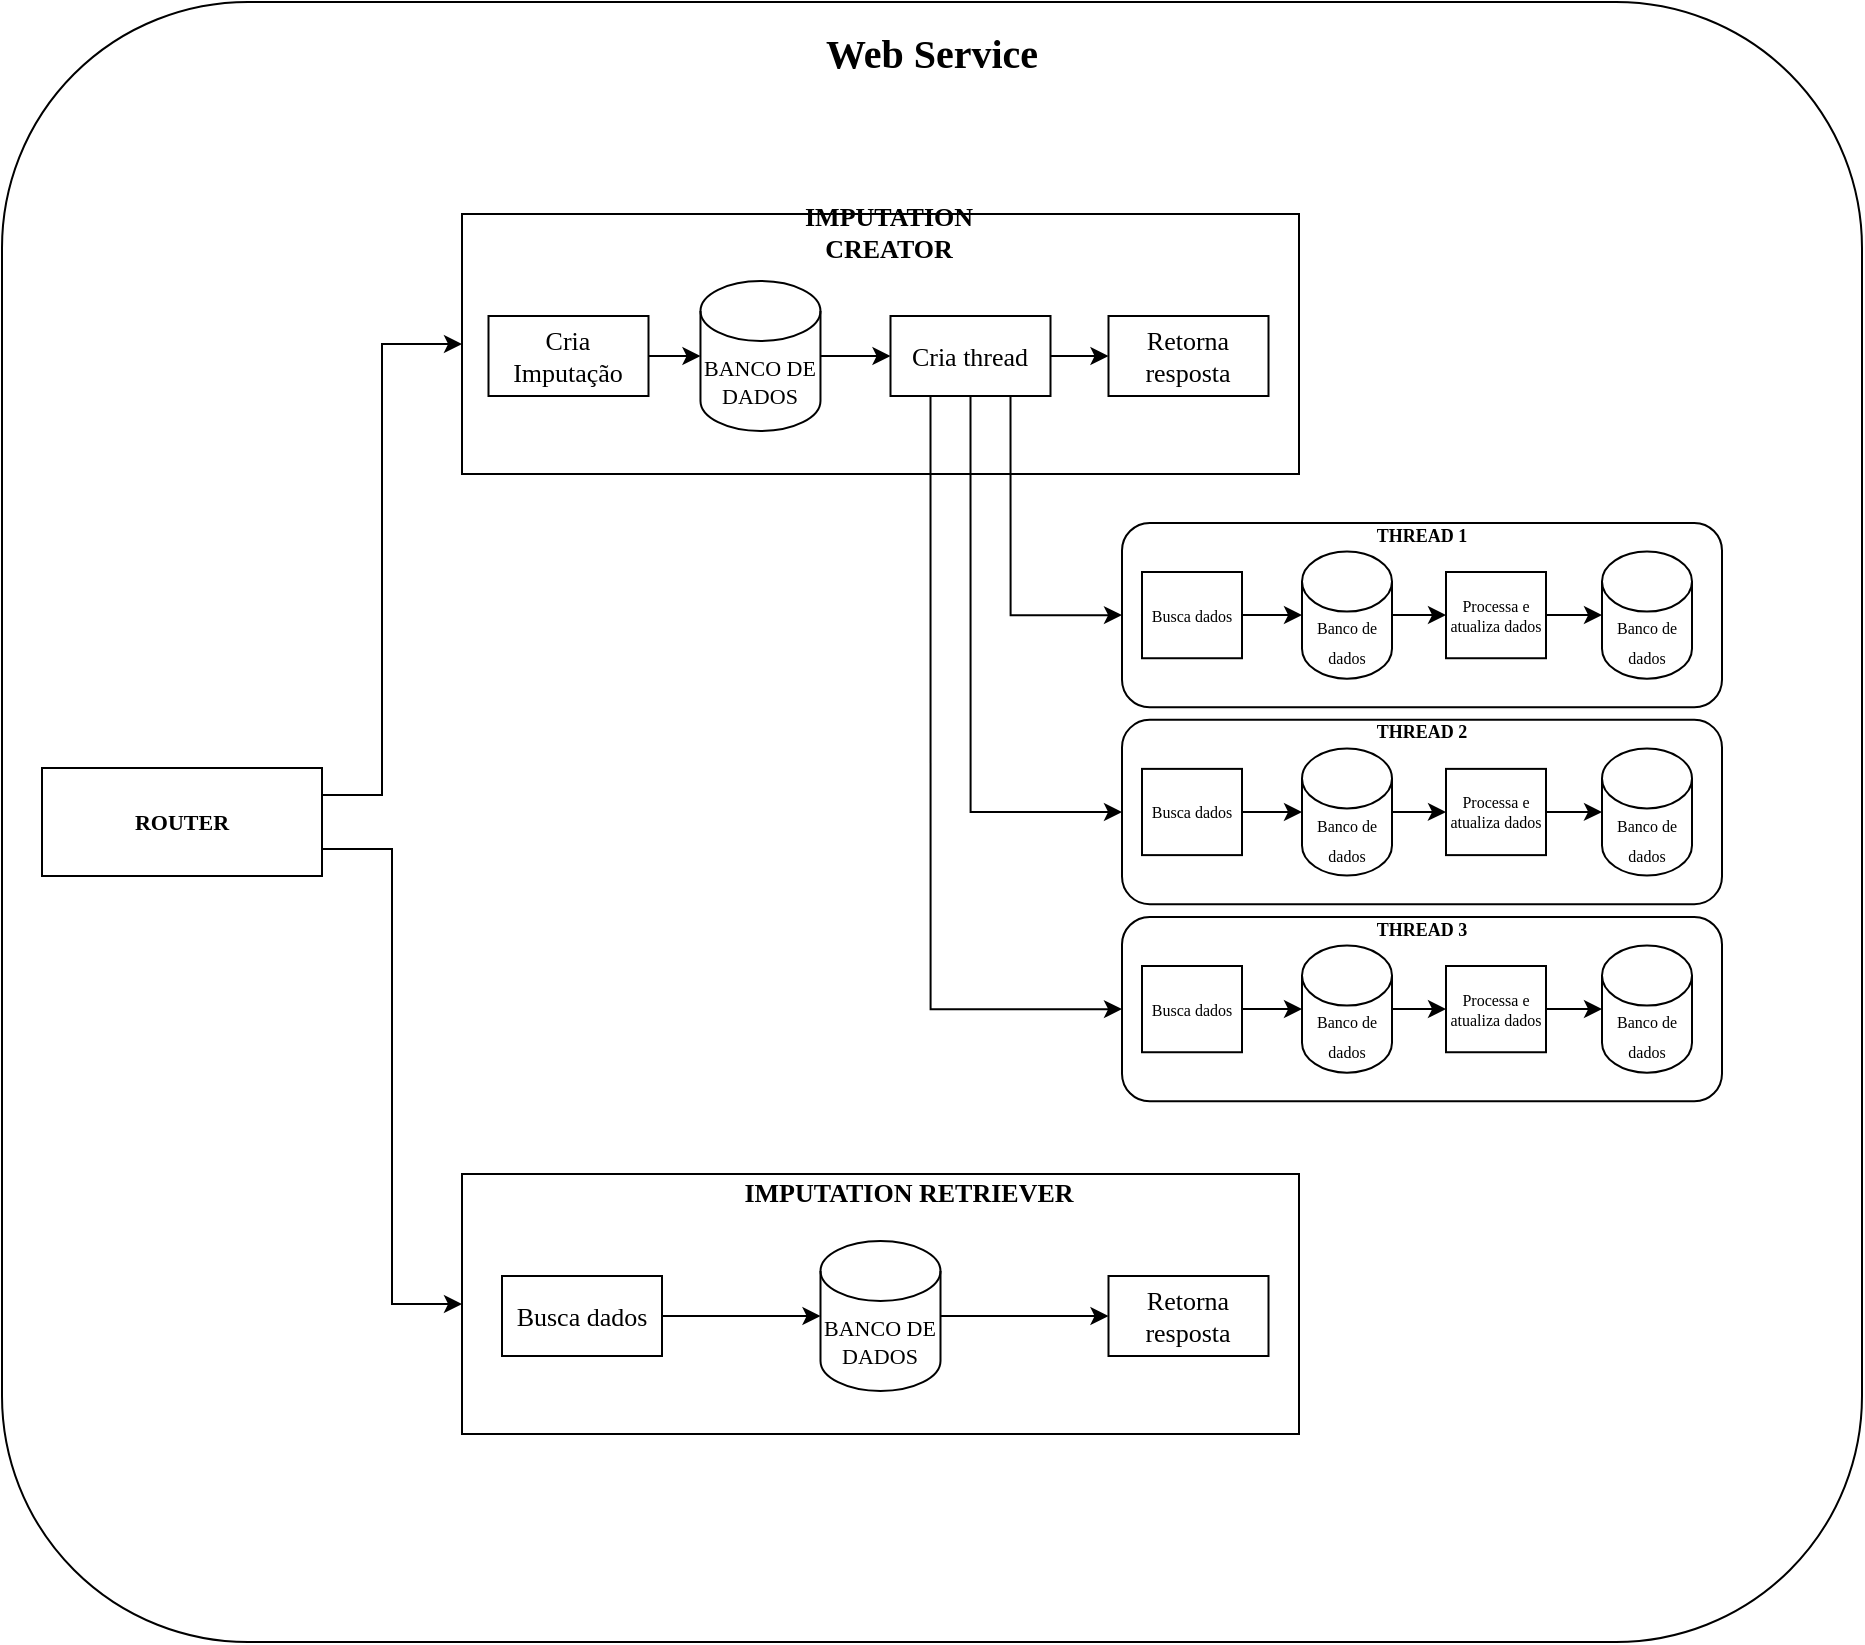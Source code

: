 <mxfile version="20.6.0" type="gitlab">
  <diagram id="seX18nJwCxmoSUvv63Jf" name="Página-1">
    <mxGraphModel dx="2475" dy="1470" grid="1" gridSize="10" guides="1" tooltips="1" connect="1" arrows="1" fold="1" page="1" pageScale="1" pageWidth="827" pageHeight="1169" math="0" shadow="0">
      <root>
        <mxCell id="0" />
        <mxCell id="1" parent="0" />
        <mxCell id="0dK_D2TtvEf-nO8ammGZ-171" value="" style="group" vertex="1" connectable="0" parent="1">
          <mxGeometry x="660" y="180" width="930" height="820" as="geometry" />
        </mxCell>
        <mxCell id="0dK_D2TtvEf-nO8ammGZ-1" value="" style="rounded=1;whiteSpace=wrap;html=1;" vertex="1" parent="0dK_D2TtvEf-nO8ammGZ-171">
          <mxGeometry width="930" height="820" as="geometry" />
        </mxCell>
        <mxCell id="0dK_D2TtvEf-nO8ammGZ-19" value="Web Service" style="text;html=1;strokeColor=none;fillColor=none;align=center;verticalAlign=middle;whiteSpace=wrap;rounded=0;fontFamily=Lucida Console;fontSize=20;fontStyle=1" vertex="1" parent="0dK_D2TtvEf-nO8ammGZ-171">
          <mxGeometry x="395" y="10" width="140" height="30" as="geometry" />
        </mxCell>
        <mxCell id="0dK_D2TtvEf-nO8ammGZ-90" value="" style="group;fontFamily=Lucida Console;" vertex="1" connectable="0" parent="0dK_D2TtvEf-nO8ammGZ-171">
          <mxGeometry x="230" y="102" width="418.5" height="134" as="geometry" />
        </mxCell>
        <mxCell id="0dK_D2TtvEf-nO8ammGZ-25" value="" style="rounded=0;whiteSpace=wrap;html=1;fontFamily=Lucida Console;" vertex="1" parent="0dK_D2TtvEf-nO8ammGZ-90">
          <mxGeometry y="4" width="418.5" height="130" as="geometry" />
        </mxCell>
        <mxCell id="0dK_D2TtvEf-nO8ammGZ-49" value="IMPUTATION CREATOR" style="text;html=1;strokeColor=none;fillColor=none;align=center;verticalAlign=middle;whiteSpace=wrap;rounded=0;fontFamily=Lucida Console;fontSize=13;fontStyle=1" vertex="1" parent="0dK_D2TtvEf-nO8ammGZ-90">
          <mxGeometry x="136.75" y="-2" width="153.25" height="30" as="geometry" />
        </mxCell>
        <mxCell id="0dK_D2TtvEf-nO8ammGZ-50" value="Cria Imputação" style="rounded=0;whiteSpace=wrap;html=1;fontFamily=Lucida Console;fontSize=13;" vertex="1" parent="0dK_D2TtvEf-nO8ammGZ-90">
          <mxGeometry x="13.25" y="55" width="80" height="40" as="geometry" />
        </mxCell>
        <mxCell id="0dK_D2TtvEf-nO8ammGZ-52" value="&lt;font style=&quot;font-size: 11px;&quot;&gt;BANCO DE DADOS&lt;/font&gt;" style="shape=cylinder3;whiteSpace=wrap;html=1;boundedLbl=1;backgroundOutline=1;size=15;fontFamily=Lucida Console;fontSize=11;" vertex="1" parent="0dK_D2TtvEf-nO8ammGZ-90">
          <mxGeometry x="119.24" y="37.5" width="60" height="75" as="geometry" />
        </mxCell>
        <mxCell id="0dK_D2TtvEf-nO8ammGZ-54" style="edgeStyle=orthogonalEdgeStyle;rounded=0;orthogonalLoop=1;jettySize=auto;html=1;exitX=1;exitY=0.5;exitDx=0;exitDy=0;entryX=0;entryY=0.5;entryDx=0;entryDy=0;entryPerimeter=0;fontFamily=Lucida Console;fontSize=13;" edge="1" parent="0dK_D2TtvEf-nO8ammGZ-90" source="0dK_D2TtvEf-nO8ammGZ-50" target="0dK_D2TtvEf-nO8ammGZ-52">
          <mxGeometry relative="1" as="geometry" />
        </mxCell>
        <mxCell id="0dK_D2TtvEf-nO8ammGZ-55" value="Cria thread" style="rounded=0;whiteSpace=wrap;html=1;fontFamily=Lucida Console;fontSize=13;" vertex="1" parent="0dK_D2TtvEf-nO8ammGZ-90">
          <mxGeometry x="214.25" y="55" width="80" height="40" as="geometry" />
        </mxCell>
        <mxCell id="0dK_D2TtvEf-nO8ammGZ-56" style="edgeStyle=orthogonalEdgeStyle;rounded=0;orthogonalLoop=1;jettySize=auto;html=1;entryX=0;entryY=0.5;entryDx=0;entryDy=0;fontFamily=Lucida Console;fontSize=13;" edge="1" parent="0dK_D2TtvEf-nO8ammGZ-90" source="0dK_D2TtvEf-nO8ammGZ-52" target="0dK_D2TtvEf-nO8ammGZ-55">
          <mxGeometry relative="1" as="geometry" />
        </mxCell>
        <mxCell id="0dK_D2TtvEf-nO8ammGZ-66" value="Retorna resposta" style="rounded=0;whiteSpace=wrap;html=1;fontFamily=Lucida Console;fontSize=13;" vertex="1" parent="0dK_D2TtvEf-nO8ammGZ-90">
          <mxGeometry x="323.25" y="55" width="80" height="40" as="geometry" />
        </mxCell>
        <mxCell id="0dK_D2TtvEf-nO8ammGZ-67" style="edgeStyle=orthogonalEdgeStyle;rounded=0;orthogonalLoop=1;jettySize=auto;html=1;entryX=0;entryY=0.5;entryDx=0;entryDy=0;fontFamily=Lucida Console;fontSize=12;" edge="1" parent="0dK_D2TtvEf-nO8ammGZ-90" source="0dK_D2TtvEf-nO8ammGZ-55" target="0dK_D2TtvEf-nO8ammGZ-66">
          <mxGeometry relative="1" as="geometry" />
        </mxCell>
        <mxCell id="0dK_D2TtvEf-nO8ammGZ-113" value="" style="group;fontSize=14;fontFamily=Lucida Console;" vertex="1" connectable="0" parent="0dK_D2TtvEf-nO8ammGZ-171">
          <mxGeometry x="560" y="260.44" width="300" height="92.24" as="geometry" />
        </mxCell>
        <mxCell id="0dK_D2TtvEf-nO8ammGZ-62" value="" style="rounded=1;whiteSpace=wrap;html=1;fontFamily=Lucida Console;fontSize=12;" vertex="1" parent="0dK_D2TtvEf-nO8ammGZ-113">
          <mxGeometry width="300" height="92.24" as="geometry" />
        </mxCell>
        <mxCell id="0dK_D2TtvEf-nO8ammGZ-105" value="Busca dados" style="rounded=0;whiteSpace=wrap;html=1;fontFamily=Lucida Console;fontSize=8;" vertex="1" parent="0dK_D2TtvEf-nO8ammGZ-113">
          <mxGeometry x="10" y="24.56" width="50" height="43.12" as="geometry" />
        </mxCell>
        <mxCell id="0dK_D2TtvEf-nO8ammGZ-106" value="&lt;font style=&quot;font-size: 8px;&quot;&gt;Banco de dados&lt;/font&gt;" style="shape=cylinder3;whiteSpace=wrap;html=1;boundedLbl=1;backgroundOutline=1;size=15;fontFamily=Lucida Console;fontSize=12;" vertex="1" parent="0dK_D2TtvEf-nO8ammGZ-113">
          <mxGeometry x="90" y="14.35" width="45" height="63.54" as="geometry" />
        </mxCell>
        <mxCell id="0dK_D2TtvEf-nO8ammGZ-107" style="edgeStyle=orthogonalEdgeStyle;rounded=0;orthogonalLoop=1;jettySize=auto;html=1;entryX=0;entryY=0.5;entryDx=0;entryDy=0;entryPerimeter=0;fontFamily=Lucida Console;fontSize=8;" edge="1" parent="0dK_D2TtvEf-nO8ammGZ-113" source="0dK_D2TtvEf-nO8ammGZ-105" target="0dK_D2TtvEf-nO8ammGZ-106">
          <mxGeometry relative="1" as="geometry" />
        </mxCell>
        <mxCell id="0dK_D2TtvEf-nO8ammGZ-108" value="Processa e atualiza dados" style="rounded=0;whiteSpace=wrap;html=1;fontFamily=Lucida Console;fontSize=8;" vertex="1" parent="0dK_D2TtvEf-nO8ammGZ-113">
          <mxGeometry x="162" y="24.56" width="50" height="43.12" as="geometry" />
        </mxCell>
        <mxCell id="0dK_D2TtvEf-nO8ammGZ-110" style="edgeStyle=orthogonalEdgeStyle;rounded=0;orthogonalLoop=1;jettySize=auto;html=1;entryX=0;entryY=0.5;entryDx=0;entryDy=0;fontFamily=Lucida Console;fontSize=8;" edge="1" parent="0dK_D2TtvEf-nO8ammGZ-113" source="0dK_D2TtvEf-nO8ammGZ-106" target="0dK_D2TtvEf-nO8ammGZ-108">
          <mxGeometry relative="1" as="geometry" />
        </mxCell>
        <mxCell id="0dK_D2TtvEf-nO8ammGZ-109" value="&lt;font style=&quot;font-size: 8px;&quot;&gt;Banco de dados&lt;/font&gt;" style="shape=cylinder3;whiteSpace=wrap;html=1;boundedLbl=1;backgroundOutline=1;size=15;fontFamily=Lucida Console;fontSize=12;" vertex="1" parent="0dK_D2TtvEf-nO8ammGZ-113">
          <mxGeometry x="240" y="14.35" width="45" height="63.54" as="geometry" />
        </mxCell>
        <mxCell id="0dK_D2TtvEf-nO8ammGZ-111" style="edgeStyle=orthogonalEdgeStyle;rounded=0;orthogonalLoop=1;jettySize=auto;html=1;entryX=0;entryY=0.5;entryDx=0;entryDy=0;entryPerimeter=0;fontFamily=Lucida Console;fontSize=8;" edge="1" parent="0dK_D2TtvEf-nO8ammGZ-113" source="0dK_D2TtvEf-nO8ammGZ-108" target="0dK_D2TtvEf-nO8ammGZ-109">
          <mxGeometry relative="1" as="geometry" />
        </mxCell>
        <mxCell id="0dK_D2TtvEf-nO8ammGZ-134" value="THREAD 1" style="text;html=1;strokeColor=none;fillColor=none;align=center;verticalAlign=middle;whiteSpace=wrap;rounded=0;fontFamily=Lucida Console;fontSize=9;fontStyle=1" vertex="1" parent="0dK_D2TtvEf-nO8ammGZ-113">
          <mxGeometry x="120" y="-8.44" width="60" height="30" as="geometry" />
        </mxCell>
        <mxCell id="0dK_D2TtvEf-nO8ammGZ-114" value="" style="group;fontFamily=Lucida Console;fontStyle=1" vertex="1" connectable="0" parent="0dK_D2TtvEf-nO8ammGZ-171">
          <mxGeometry x="560" y="358.88" width="300" height="92.24" as="geometry" />
        </mxCell>
        <mxCell id="0dK_D2TtvEf-nO8ammGZ-115" value="" style="rounded=1;whiteSpace=wrap;html=1;fontFamily=Lucida Console;fontSize=12;" vertex="1" parent="0dK_D2TtvEf-nO8ammGZ-114">
          <mxGeometry width="300" height="92.24" as="geometry" />
        </mxCell>
        <mxCell id="0dK_D2TtvEf-nO8ammGZ-116" value="Busca dados" style="rounded=0;whiteSpace=wrap;html=1;fontFamily=Lucida Console;fontSize=8;" vertex="1" parent="0dK_D2TtvEf-nO8ammGZ-114">
          <mxGeometry x="10" y="24.56" width="50" height="43.12" as="geometry" />
        </mxCell>
        <mxCell id="0dK_D2TtvEf-nO8ammGZ-117" value="&lt;font style=&quot;font-size: 8px;&quot;&gt;Banco de dados&lt;/font&gt;" style="shape=cylinder3;whiteSpace=wrap;html=1;boundedLbl=1;backgroundOutline=1;size=15;fontFamily=Lucida Console;fontSize=12;" vertex="1" parent="0dK_D2TtvEf-nO8ammGZ-114">
          <mxGeometry x="90" y="14.35" width="45" height="63.54" as="geometry" />
        </mxCell>
        <mxCell id="0dK_D2TtvEf-nO8ammGZ-118" style="edgeStyle=orthogonalEdgeStyle;rounded=0;orthogonalLoop=1;jettySize=auto;html=1;entryX=0;entryY=0.5;entryDx=0;entryDy=0;entryPerimeter=0;fontFamily=Lucida Console;fontSize=8;" edge="1" parent="0dK_D2TtvEf-nO8ammGZ-114" source="0dK_D2TtvEf-nO8ammGZ-116" target="0dK_D2TtvEf-nO8ammGZ-117">
          <mxGeometry relative="1" as="geometry" />
        </mxCell>
        <mxCell id="0dK_D2TtvEf-nO8ammGZ-119" value="Processa e atualiza dados" style="rounded=0;whiteSpace=wrap;html=1;fontFamily=Lucida Console;fontSize=8;" vertex="1" parent="0dK_D2TtvEf-nO8ammGZ-114">
          <mxGeometry x="162" y="24.56" width="50" height="43.12" as="geometry" />
        </mxCell>
        <mxCell id="0dK_D2TtvEf-nO8ammGZ-120" style="edgeStyle=orthogonalEdgeStyle;rounded=0;orthogonalLoop=1;jettySize=auto;html=1;entryX=0;entryY=0.5;entryDx=0;entryDy=0;fontFamily=Lucida Console;fontSize=8;" edge="1" parent="0dK_D2TtvEf-nO8ammGZ-114" source="0dK_D2TtvEf-nO8ammGZ-117" target="0dK_D2TtvEf-nO8ammGZ-119">
          <mxGeometry relative="1" as="geometry" />
        </mxCell>
        <mxCell id="0dK_D2TtvEf-nO8ammGZ-121" value="&lt;font style=&quot;font-size: 8px;&quot;&gt;Banco de dados&lt;/font&gt;" style="shape=cylinder3;whiteSpace=wrap;html=1;boundedLbl=1;backgroundOutline=1;size=15;fontFamily=Lucida Console;fontSize=12;" vertex="1" parent="0dK_D2TtvEf-nO8ammGZ-114">
          <mxGeometry x="240" y="14.35" width="45" height="63.54" as="geometry" />
        </mxCell>
        <mxCell id="0dK_D2TtvEf-nO8ammGZ-122" style="edgeStyle=orthogonalEdgeStyle;rounded=0;orthogonalLoop=1;jettySize=auto;html=1;entryX=0;entryY=0.5;entryDx=0;entryDy=0;entryPerimeter=0;fontFamily=Lucida Console;fontSize=8;" edge="1" parent="0dK_D2TtvEf-nO8ammGZ-114" source="0dK_D2TtvEf-nO8ammGZ-119" target="0dK_D2TtvEf-nO8ammGZ-121">
          <mxGeometry relative="1" as="geometry" />
        </mxCell>
        <mxCell id="0dK_D2TtvEf-nO8ammGZ-135" value="THREAD 2" style="text;html=1;strokeColor=none;fillColor=none;align=center;verticalAlign=middle;whiteSpace=wrap;rounded=0;fontFamily=Lucida Console;fontSize=9;fontStyle=1" vertex="1" parent="0dK_D2TtvEf-nO8ammGZ-114">
          <mxGeometry x="120" y="-8.65" width="60" height="30" as="geometry" />
        </mxCell>
        <mxCell id="0dK_D2TtvEf-nO8ammGZ-136" value="" style="group;fontFamily=Lucida Console;fontStyle=1" vertex="1" connectable="0" parent="0dK_D2TtvEf-nO8ammGZ-171">
          <mxGeometry x="560" y="457.44" width="300" height="92.24" as="geometry" />
        </mxCell>
        <mxCell id="0dK_D2TtvEf-nO8ammGZ-137" value="" style="rounded=1;whiteSpace=wrap;html=1;fontFamily=Lucida Console;fontSize=12;" vertex="1" parent="0dK_D2TtvEf-nO8ammGZ-136">
          <mxGeometry width="300" height="92.24" as="geometry" />
        </mxCell>
        <mxCell id="0dK_D2TtvEf-nO8ammGZ-138" value="Busca dados" style="rounded=0;whiteSpace=wrap;html=1;fontFamily=Lucida Console;fontSize=8;" vertex="1" parent="0dK_D2TtvEf-nO8ammGZ-136">
          <mxGeometry x="10" y="24.56" width="50" height="43.12" as="geometry" />
        </mxCell>
        <mxCell id="0dK_D2TtvEf-nO8ammGZ-139" value="&lt;font style=&quot;font-size: 8px;&quot;&gt;Banco de dados&lt;/font&gt;" style="shape=cylinder3;whiteSpace=wrap;html=1;boundedLbl=1;backgroundOutline=1;size=15;fontFamily=Lucida Console;fontSize=12;" vertex="1" parent="0dK_D2TtvEf-nO8ammGZ-136">
          <mxGeometry x="90" y="14.35" width="45" height="63.54" as="geometry" />
        </mxCell>
        <mxCell id="0dK_D2TtvEf-nO8ammGZ-140" style="edgeStyle=orthogonalEdgeStyle;rounded=0;orthogonalLoop=1;jettySize=auto;html=1;entryX=0;entryY=0.5;entryDx=0;entryDy=0;entryPerimeter=0;fontFamily=Lucida Console;fontSize=8;" edge="1" parent="0dK_D2TtvEf-nO8ammGZ-136" source="0dK_D2TtvEf-nO8ammGZ-138" target="0dK_D2TtvEf-nO8ammGZ-139">
          <mxGeometry relative="1" as="geometry" />
        </mxCell>
        <mxCell id="0dK_D2TtvEf-nO8ammGZ-141" value="Processa e atualiza dados" style="rounded=0;whiteSpace=wrap;html=1;fontFamily=Lucida Console;fontSize=8;" vertex="1" parent="0dK_D2TtvEf-nO8ammGZ-136">
          <mxGeometry x="162" y="24.56" width="50" height="43.12" as="geometry" />
        </mxCell>
        <mxCell id="0dK_D2TtvEf-nO8ammGZ-142" style="edgeStyle=orthogonalEdgeStyle;rounded=0;orthogonalLoop=1;jettySize=auto;html=1;entryX=0;entryY=0.5;entryDx=0;entryDy=0;fontFamily=Lucida Console;fontSize=8;" edge="1" parent="0dK_D2TtvEf-nO8ammGZ-136" source="0dK_D2TtvEf-nO8ammGZ-139" target="0dK_D2TtvEf-nO8ammGZ-141">
          <mxGeometry relative="1" as="geometry" />
        </mxCell>
        <mxCell id="0dK_D2TtvEf-nO8ammGZ-143" value="&lt;font style=&quot;font-size: 8px;&quot;&gt;Banco de dados&lt;/font&gt;" style="shape=cylinder3;whiteSpace=wrap;html=1;boundedLbl=1;backgroundOutline=1;size=15;fontFamily=Lucida Console;fontSize=12;" vertex="1" parent="0dK_D2TtvEf-nO8ammGZ-136">
          <mxGeometry x="240" y="14.35" width="45" height="63.54" as="geometry" />
        </mxCell>
        <mxCell id="0dK_D2TtvEf-nO8ammGZ-144" style="edgeStyle=orthogonalEdgeStyle;rounded=0;orthogonalLoop=1;jettySize=auto;html=1;entryX=0;entryY=0.5;entryDx=0;entryDy=0;entryPerimeter=0;fontFamily=Lucida Console;fontSize=8;" edge="1" parent="0dK_D2TtvEf-nO8ammGZ-136" source="0dK_D2TtvEf-nO8ammGZ-141" target="0dK_D2TtvEf-nO8ammGZ-143">
          <mxGeometry relative="1" as="geometry" />
        </mxCell>
        <mxCell id="0dK_D2TtvEf-nO8ammGZ-145" value="THREAD 3" style="text;html=1;strokeColor=none;fillColor=none;align=center;verticalAlign=middle;whiteSpace=wrap;rounded=0;fontFamily=Lucida Console;fontSize=9;fontStyle=1" vertex="1" parent="0dK_D2TtvEf-nO8ammGZ-136">
          <mxGeometry x="120" y="-8.65" width="60" height="30" as="geometry" />
        </mxCell>
        <mxCell id="0dK_D2TtvEf-nO8ammGZ-150" style="edgeStyle=orthogonalEdgeStyle;rounded=0;orthogonalLoop=1;jettySize=auto;html=1;exitX=1;exitY=0.25;exitDx=0;exitDy=0;entryX=0;entryY=0.5;entryDx=0;entryDy=0;fontFamily=Lucida Console;fontSize=11;" edge="1" parent="0dK_D2TtvEf-nO8ammGZ-171" source="0dK_D2TtvEf-nO8ammGZ-149" target="0dK_D2TtvEf-nO8ammGZ-25">
          <mxGeometry relative="1" as="geometry">
            <Array as="points">
              <mxPoint x="190" y="396" />
              <mxPoint x="190" y="171" />
            </Array>
          </mxGeometry>
        </mxCell>
        <mxCell id="0dK_D2TtvEf-nO8ammGZ-149" value="ROUTER" style="rounded=0;whiteSpace=wrap;html=1;fontFamily=Lucida Console;fontSize=11;fontStyle=1" vertex="1" parent="0dK_D2TtvEf-nO8ammGZ-171">
          <mxGeometry x="20" y="383" width="140" height="54" as="geometry" />
        </mxCell>
        <mxCell id="0dK_D2TtvEf-nO8ammGZ-151" value="" style="group;fontFamily=Lucida Console;" vertex="1" connectable="0" parent="0dK_D2TtvEf-nO8ammGZ-171">
          <mxGeometry x="230" y="582" width="418.5" height="134" as="geometry" />
        </mxCell>
        <mxCell id="0dK_D2TtvEf-nO8ammGZ-152" value="" style="rounded=0;whiteSpace=wrap;html=1;fontFamily=Lucida Console;" vertex="1" parent="0dK_D2TtvEf-nO8ammGZ-151">
          <mxGeometry y="4" width="418.5" height="130" as="geometry" />
        </mxCell>
        <mxCell id="0dK_D2TtvEf-nO8ammGZ-153" value="IMPUTATION RETRIEVER" style="text;html=1;strokeColor=none;fillColor=none;align=center;verticalAlign=middle;whiteSpace=wrap;rounded=0;fontFamily=Lucida Console;fontSize=13;fontStyle=1" vertex="1" parent="0dK_D2TtvEf-nO8ammGZ-151">
          <mxGeometry x="136.75" y="-2" width="173.25" height="30" as="geometry" />
        </mxCell>
        <mxCell id="0dK_D2TtvEf-nO8ammGZ-155" value="&lt;font style=&quot;font-size: 11px;&quot;&gt;BANCO DE DADOS&lt;/font&gt;" style="shape=cylinder3;whiteSpace=wrap;html=1;boundedLbl=1;backgroundOutline=1;size=15;fontFamily=Lucida Console;fontSize=11;" vertex="1" parent="0dK_D2TtvEf-nO8ammGZ-151">
          <mxGeometry x="179.25" y="37.5" width="60" height="75" as="geometry" />
        </mxCell>
        <mxCell id="0dK_D2TtvEf-nO8ammGZ-158" style="edgeStyle=orthogonalEdgeStyle;rounded=0;orthogonalLoop=1;jettySize=auto;html=1;entryX=0;entryY=0.5;entryDx=0;entryDy=0;fontFamily=Lucida Console;fontSize=13;" edge="1" parent="0dK_D2TtvEf-nO8ammGZ-151" source="0dK_D2TtvEf-nO8ammGZ-155" target="0dK_D2TtvEf-nO8ammGZ-159">
          <mxGeometry relative="1" as="geometry">
            <mxPoint x="214.25" y="75" as="targetPoint" />
          </mxGeometry>
        </mxCell>
        <mxCell id="0dK_D2TtvEf-nO8ammGZ-159" value="Retorna resposta" style="rounded=0;whiteSpace=wrap;html=1;fontFamily=Lucida Console;fontSize=13;" vertex="1" parent="0dK_D2TtvEf-nO8ammGZ-151">
          <mxGeometry x="323.25" y="55" width="80" height="40" as="geometry" />
        </mxCell>
        <mxCell id="0dK_D2TtvEf-nO8ammGZ-162" style="edgeStyle=orthogonalEdgeStyle;rounded=0;orthogonalLoop=1;jettySize=auto;html=1;entryX=0;entryY=0.5;entryDx=0;entryDy=0;entryPerimeter=0;fontFamily=Lucida Console;fontSize=11;" edge="1" parent="0dK_D2TtvEf-nO8ammGZ-151" source="0dK_D2TtvEf-nO8ammGZ-161" target="0dK_D2TtvEf-nO8ammGZ-155">
          <mxGeometry relative="1" as="geometry" />
        </mxCell>
        <mxCell id="0dK_D2TtvEf-nO8ammGZ-161" value="Busca dados" style="rounded=0;whiteSpace=wrap;html=1;fontFamily=Lucida Console;fontSize=13;" vertex="1" parent="0dK_D2TtvEf-nO8ammGZ-151">
          <mxGeometry x="20" y="55" width="80" height="40" as="geometry" />
        </mxCell>
        <mxCell id="0dK_D2TtvEf-nO8ammGZ-166" style="edgeStyle=orthogonalEdgeStyle;rounded=0;orthogonalLoop=1;jettySize=auto;html=1;exitX=0.75;exitY=1;exitDx=0;exitDy=0;entryX=0;entryY=0.5;entryDx=0;entryDy=0;fontFamily=Lucida Console;fontSize=11;" edge="1" parent="0dK_D2TtvEf-nO8ammGZ-171" source="0dK_D2TtvEf-nO8ammGZ-55" target="0dK_D2TtvEf-nO8ammGZ-62">
          <mxGeometry relative="1" as="geometry" />
        </mxCell>
        <mxCell id="0dK_D2TtvEf-nO8ammGZ-167" style="edgeStyle=orthogonalEdgeStyle;rounded=0;orthogonalLoop=1;jettySize=auto;html=1;exitX=0.5;exitY=1;exitDx=0;exitDy=0;entryX=0;entryY=0.5;entryDx=0;entryDy=0;fontFamily=Lucida Console;fontSize=11;" edge="1" parent="0dK_D2TtvEf-nO8ammGZ-171" source="0dK_D2TtvEf-nO8ammGZ-55" target="0dK_D2TtvEf-nO8ammGZ-115">
          <mxGeometry relative="1" as="geometry" />
        </mxCell>
        <mxCell id="0dK_D2TtvEf-nO8ammGZ-164" style="edgeStyle=orthogonalEdgeStyle;rounded=0;orthogonalLoop=1;jettySize=auto;html=1;exitX=1;exitY=0.75;exitDx=0;exitDy=0;entryX=0;entryY=0.5;entryDx=0;entryDy=0;fontFamily=Lucida Console;fontSize=11;" edge="1" parent="0dK_D2TtvEf-nO8ammGZ-171" source="0dK_D2TtvEf-nO8ammGZ-149" target="0dK_D2TtvEf-nO8ammGZ-152">
          <mxGeometry relative="1" as="geometry" />
        </mxCell>
        <mxCell id="0dK_D2TtvEf-nO8ammGZ-168" style="edgeStyle=orthogonalEdgeStyle;rounded=0;orthogonalLoop=1;jettySize=auto;html=1;exitX=0.25;exitY=1;exitDx=0;exitDy=0;entryX=0;entryY=0.5;entryDx=0;entryDy=0;fontFamily=Lucida Console;fontSize=11;" edge="1" parent="0dK_D2TtvEf-nO8ammGZ-171" source="0dK_D2TtvEf-nO8ammGZ-55" target="0dK_D2TtvEf-nO8ammGZ-137">
          <mxGeometry relative="1" as="geometry" />
        </mxCell>
      </root>
    </mxGraphModel>
  </diagram>
</mxfile>
